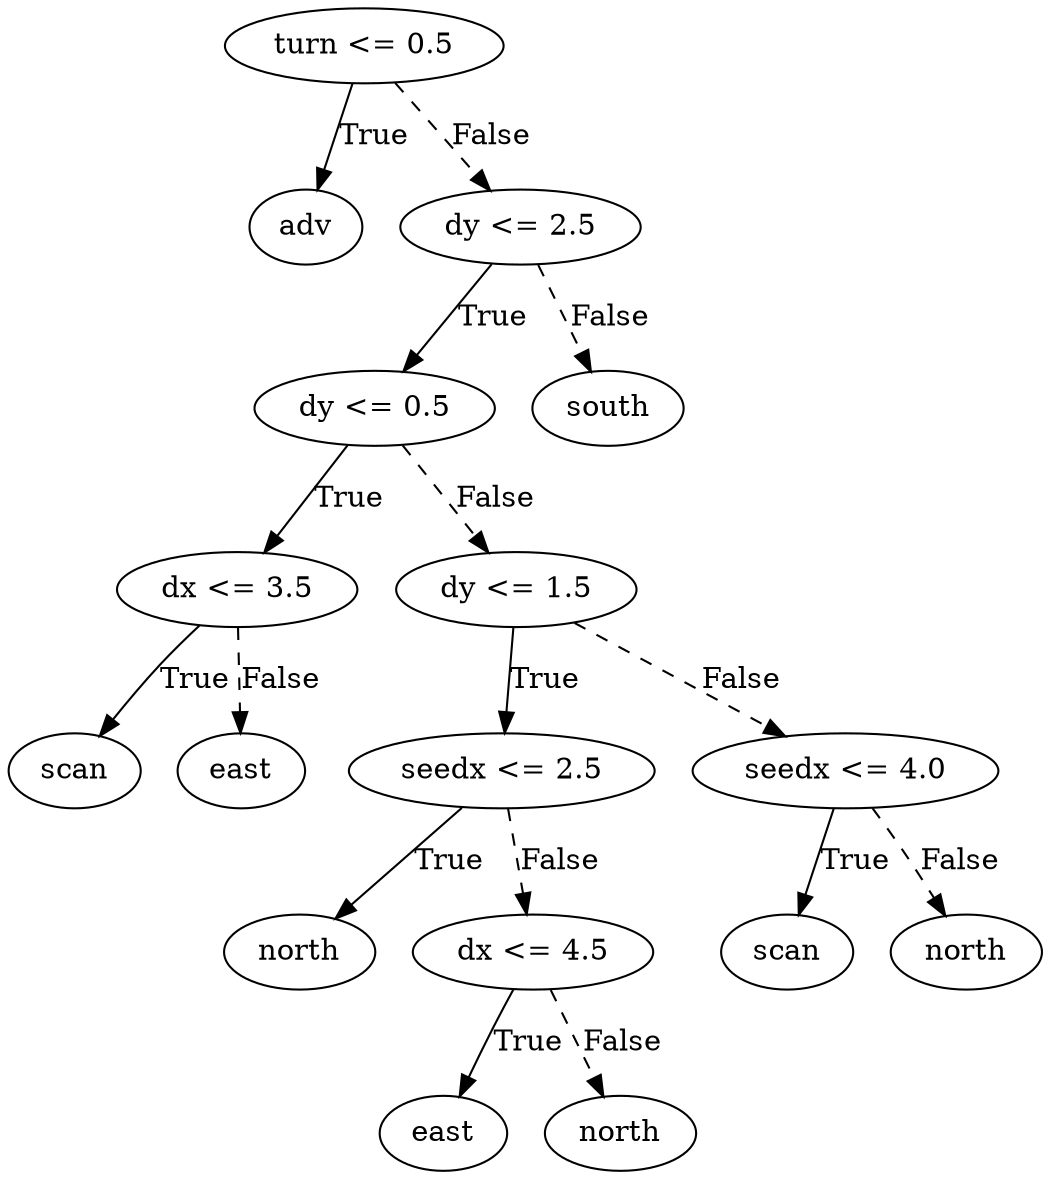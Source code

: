digraph {
0 [label="turn <= 0.5"];
1 [label="adv"];
0 -> 1 [label="True"];
2 [label="dy <= 2.5"];
3 [label="dy <= 0.5"];
4 [label="dx <= 3.5"];
5 [label="scan"];
4 -> 5 [label="True"];
6 [label="east"];
4 -> 6 [style="dashed", label="False"];
3 -> 4 [label="True"];
7 [label="dy <= 1.5"];
8 [label="seedx <= 2.5"];
9 [label="north"];
8 -> 9 [label="True"];
10 [label="dx <= 4.5"];
11 [label="east"];
10 -> 11 [label="True"];
12 [label="north"];
10 -> 12 [style="dashed", label="False"];
8 -> 10 [style="dashed", label="False"];
7 -> 8 [label="True"];
13 [label="seedx <= 4.0"];
14 [label="scan"];
13 -> 14 [label="True"];
15 [label="north"];
13 -> 15 [style="dashed", label="False"];
7 -> 13 [style="dashed", label="False"];
3 -> 7 [style="dashed", label="False"];
2 -> 3 [label="True"];
16 [label="south"];
2 -> 16 [style="dashed", label="False"];
0 -> 2 [style="dashed", label="False"];

}